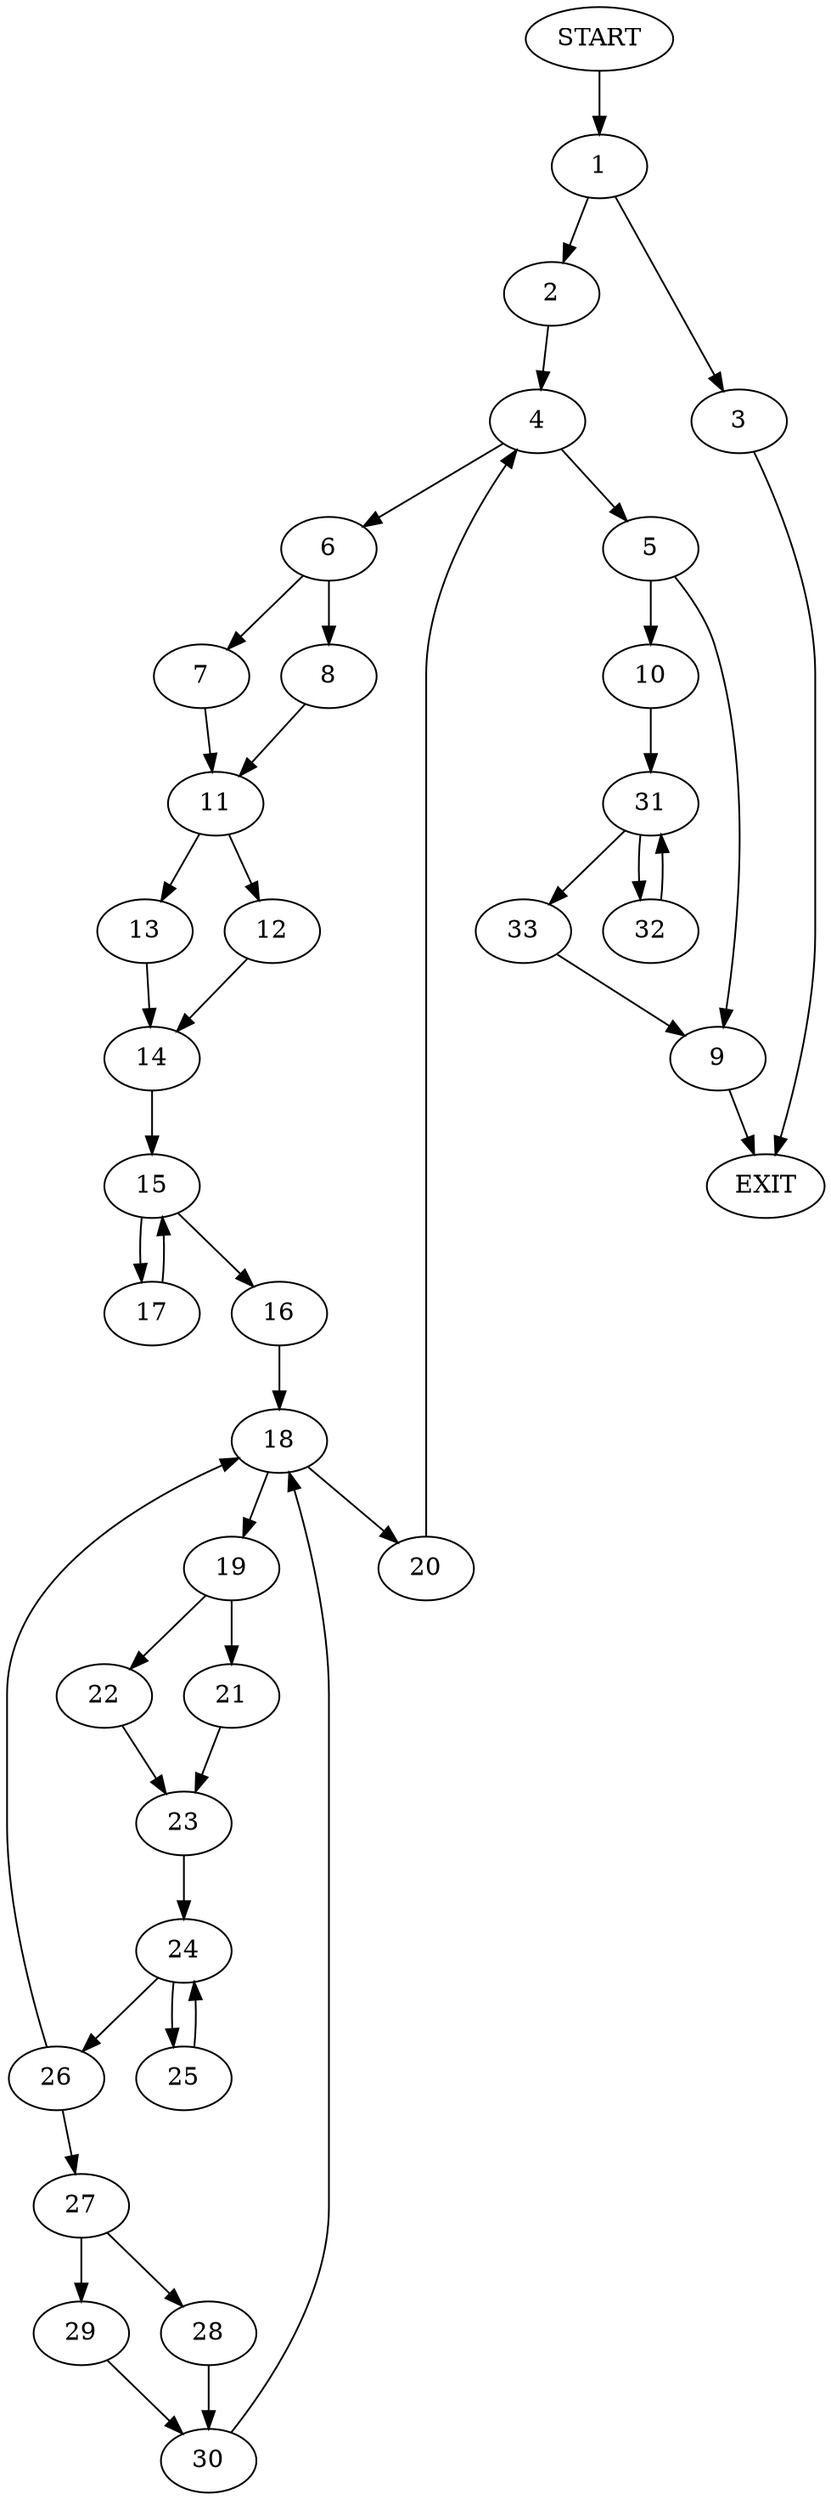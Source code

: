 digraph {
0 [label="START"]
34 [label="EXIT"]
0 -> 1
1 -> 2
1 -> 3
2 -> 4
3 -> 34
4 -> 5
4 -> 6
6 -> 7
6 -> 8
5 -> 9
5 -> 10
8 -> 11
7 -> 11
11 -> 12
11 -> 13
13 -> 14
12 -> 14
14 -> 15
15 -> 16
15 -> 17
17 -> 15
16 -> 18
18 -> 19
18 -> 20
19 -> 21
19 -> 22
20 -> 4
21 -> 23
22 -> 23
23 -> 24
24 -> 25
24 -> 26
26 -> 18
26 -> 27
25 -> 24
27 -> 28
27 -> 29
29 -> 30
28 -> 30
30 -> 18
9 -> 34
10 -> 31
31 -> 32
31 -> 33
32 -> 31
33 -> 9
}
